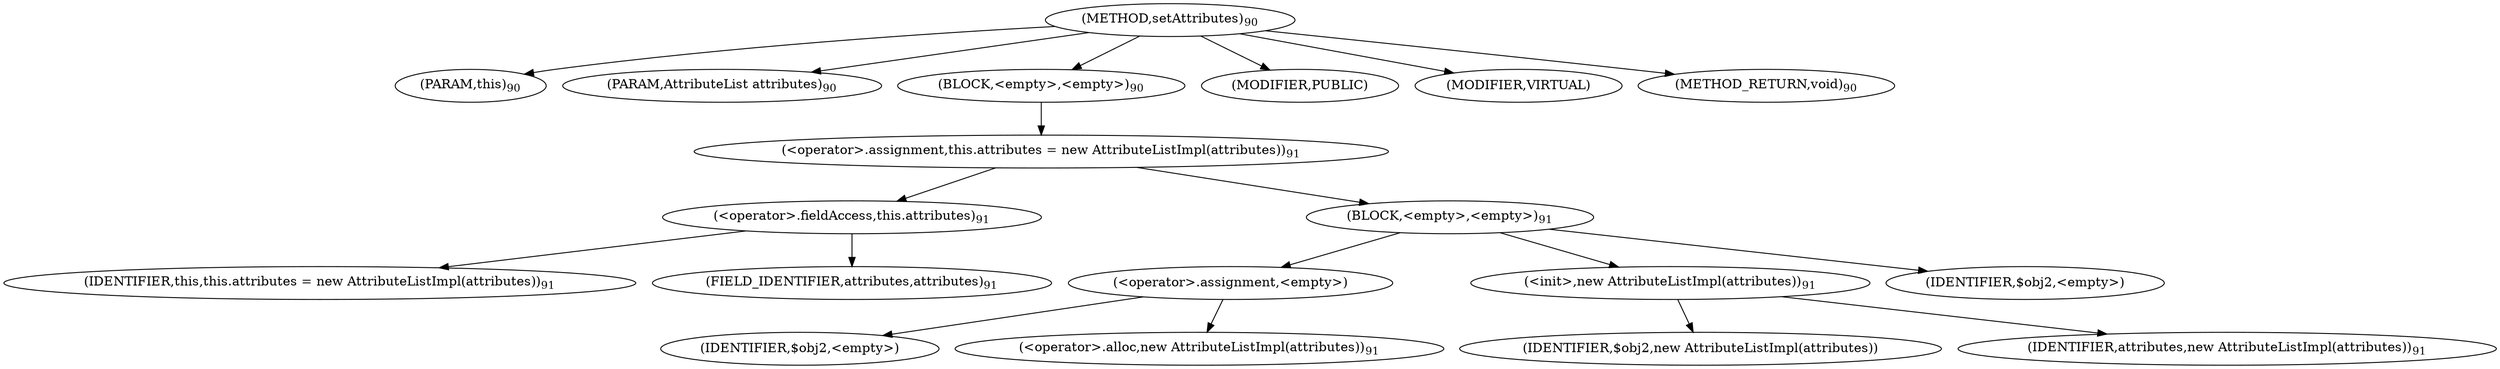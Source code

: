 digraph "setAttributes" {  
"82" [label = <(METHOD,setAttributes)<SUB>90</SUB>> ]
"4" [label = <(PARAM,this)<SUB>90</SUB>> ]
"83" [label = <(PARAM,AttributeList attributes)<SUB>90</SUB>> ]
"84" [label = <(BLOCK,&lt;empty&gt;,&lt;empty&gt;)<SUB>90</SUB>> ]
"85" [label = <(&lt;operator&gt;.assignment,this.attributes = new AttributeListImpl(attributes))<SUB>91</SUB>> ]
"86" [label = <(&lt;operator&gt;.fieldAccess,this.attributes)<SUB>91</SUB>> ]
"3" [label = <(IDENTIFIER,this,this.attributes = new AttributeListImpl(attributes))<SUB>91</SUB>> ]
"87" [label = <(FIELD_IDENTIFIER,attributes,attributes)<SUB>91</SUB>> ]
"88" [label = <(BLOCK,&lt;empty&gt;,&lt;empty&gt;)<SUB>91</SUB>> ]
"89" [label = <(&lt;operator&gt;.assignment,&lt;empty&gt;)> ]
"90" [label = <(IDENTIFIER,$obj2,&lt;empty&gt;)> ]
"91" [label = <(&lt;operator&gt;.alloc,new AttributeListImpl(attributes))<SUB>91</SUB>> ]
"92" [label = <(&lt;init&gt;,new AttributeListImpl(attributes))<SUB>91</SUB>> ]
"93" [label = <(IDENTIFIER,$obj2,new AttributeListImpl(attributes))> ]
"94" [label = <(IDENTIFIER,attributes,new AttributeListImpl(attributes))<SUB>91</SUB>> ]
"95" [label = <(IDENTIFIER,$obj2,&lt;empty&gt;)> ]
"96" [label = <(MODIFIER,PUBLIC)> ]
"97" [label = <(MODIFIER,VIRTUAL)> ]
"98" [label = <(METHOD_RETURN,void)<SUB>90</SUB>> ]
  "82" -> "4" 
  "82" -> "83" 
  "82" -> "84" 
  "82" -> "96" 
  "82" -> "97" 
  "82" -> "98" 
  "84" -> "85" 
  "85" -> "86" 
  "85" -> "88" 
  "86" -> "3" 
  "86" -> "87" 
  "88" -> "89" 
  "88" -> "92" 
  "88" -> "95" 
  "89" -> "90" 
  "89" -> "91" 
  "92" -> "93" 
  "92" -> "94" 
}
